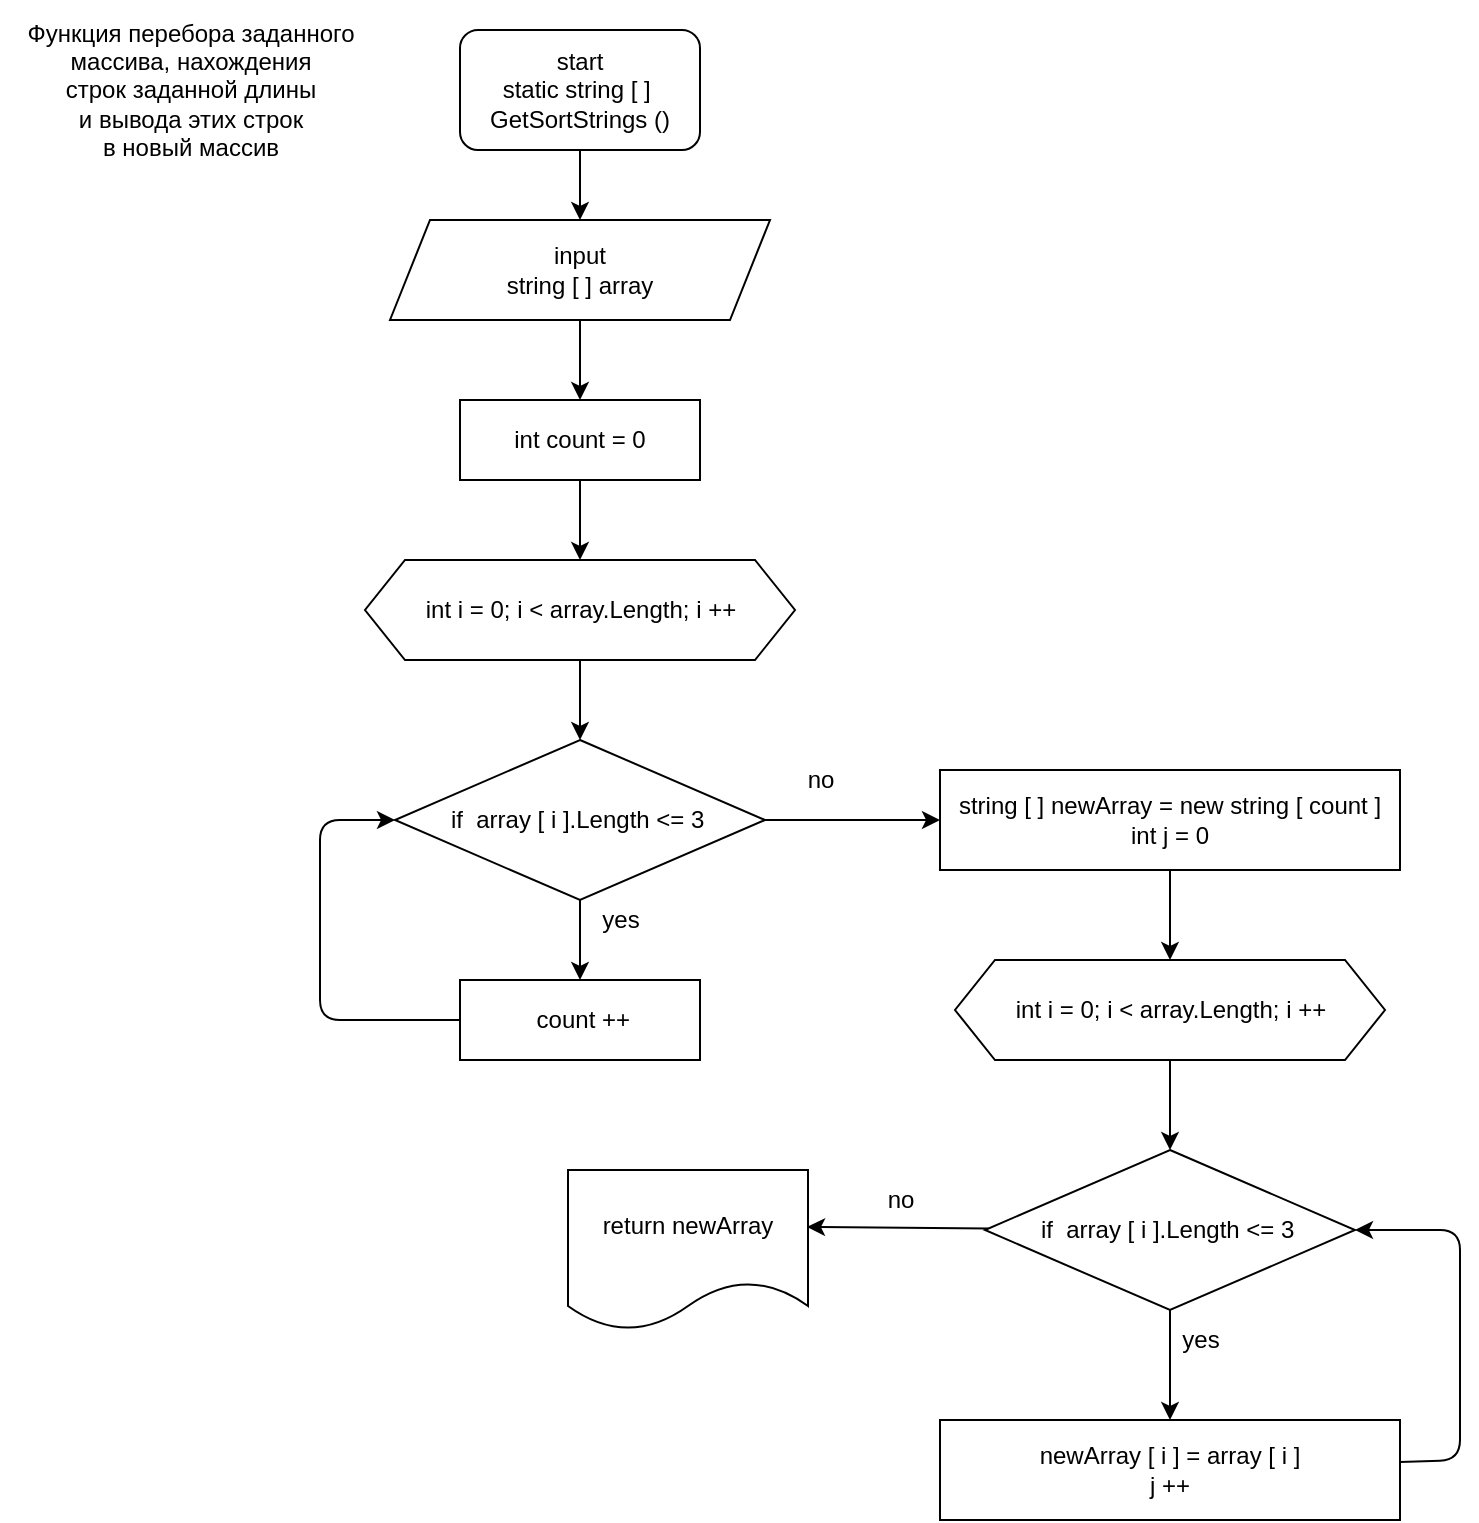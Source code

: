 <mxfile>
    <diagram id="wrUcA9044UcFDJjwLoZ2" name="Page-1">
        <mxGraphModel dx="768" dy="308" grid="1" gridSize="10" guides="1" tooltips="1" connect="1" arrows="1" fold="1" page="1" pageScale="1" pageWidth="827" pageHeight="1169" math="0" shadow="0">
            <root>
                <mxCell id="0"/>
                <mxCell id="1" parent="0"/>
                <mxCell id="2" value="Функция перебора заданного&lt;br&gt;массива, нахождения&lt;br&gt;строк заданной длины&lt;br&gt;и вывода этих строк&lt;br&gt;в новый массив&lt;br&gt;" style="text;html=1;align=center;verticalAlign=middle;resizable=0;points=[];autosize=1;strokeColor=none;fillColor=none;" vertex="1" parent="1">
                    <mxGeometry x="10" y="10" width="190" height="90" as="geometry"/>
                </mxCell>
                <mxCell id="8" style="edgeStyle=none;html=1;entryX=0.5;entryY=0;entryDx=0;entryDy=0;" edge="1" parent="1" source="3" target="4">
                    <mxGeometry relative="1" as="geometry"/>
                </mxCell>
                <mxCell id="3" value="start&lt;br&gt;static string [ ]&amp;nbsp;&lt;br&gt;GetSortStrings ()" style="rounded=1;whiteSpace=wrap;html=1;" vertex="1" parent="1">
                    <mxGeometry x="240" y="25" width="120" height="60" as="geometry"/>
                </mxCell>
                <mxCell id="9" style="edgeStyle=none;html=1;entryX=0.5;entryY=0;entryDx=0;entryDy=0;" edge="1" parent="1" source="4" target="5">
                    <mxGeometry relative="1" as="geometry"/>
                </mxCell>
                <mxCell id="4" value="input&lt;br&gt;string [ ] array" style="shape=parallelogram;perimeter=parallelogramPerimeter;whiteSpace=wrap;html=1;fixedSize=1;" vertex="1" parent="1">
                    <mxGeometry x="205" y="120" width="190" height="50" as="geometry"/>
                </mxCell>
                <mxCell id="10" style="edgeStyle=none;html=1;entryX=0.5;entryY=0;entryDx=0;entryDy=0;" edge="1" parent="1" source="5" target="6">
                    <mxGeometry relative="1" as="geometry"/>
                </mxCell>
                <mxCell id="5" value="int count = 0" style="rounded=0;whiteSpace=wrap;html=1;" vertex="1" parent="1">
                    <mxGeometry x="240" y="210" width="120" height="40" as="geometry"/>
                </mxCell>
                <mxCell id="11" style="edgeStyle=none;html=1;entryX=0.5;entryY=0;entryDx=0;entryDy=0;" edge="1" parent="1" source="6" target="7">
                    <mxGeometry relative="1" as="geometry"/>
                </mxCell>
                <mxCell id="6" value="int i = 0; i &amp;lt; array.Length; i ++" style="shape=hexagon;perimeter=hexagonPerimeter2;whiteSpace=wrap;html=1;fixedSize=1;" vertex="1" parent="1">
                    <mxGeometry x="192.5" y="290" width="215" height="50" as="geometry"/>
                </mxCell>
                <mxCell id="14" style="edgeStyle=none;html=1;entryX=0.5;entryY=0;entryDx=0;entryDy=0;" edge="1" parent="1" source="7" target="12">
                    <mxGeometry relative="1" as="geometry"/>
                </mxCell>
                <mxCell id="17" style="edgeStyle=none;html=1;entryX=0;entryY=0.5;entryDx=0;entryDy=0;" edge="1" parent="1" source="7" target="16">
                    <mxGeometry relative="1" as="geometry"/>
                </mxCell>
                <mxCell id="7" value="if&amp;nbsp; array [ i ].Length &amp;lt;= 3&amp;nbsp;" style="rhombus;whiteSpace=wrap;html=1;" vertex="1" parent="1">
                    <mxGeometry x="207.5" y="380" width="185" height="80" as="geometry"/>
                </mxCell>
                <mxCell id="13" style="edgeStyle=none;html=1;entryX=0;entryY=0.5;entryDx=0;entryDy=0;" edge="1" parent="1" source="12" target="7">
                    <mxGeometry relative="1" as="geometry">
                        <mxPoint x="150" y="410" as="targetPoint"/>
                        <Array as="points">
                            <mxPoint x="170" y="520"/>
                            <mxPoint x="170" y="420"/>
                        </Array>
                    </mxGeometry>
                </mxCell>
                <mxCell id="12" value="&amp;nbsp;count ++" style="rounded=0;whiteSpace=wrap;html=1;" vertex="1" parent="1">
                    <mxGeometry x="240" y="500" width="120" height="40" as="geometry"/>
                </mxCell>
                <mxCell id="15" value="yes" style="text;html=1;align=center;verticalAlign=middle;resizable=0;points=[];autosize=1;strokeColor=none;fillColor=none;" vertex="1" parent="1">
                    <mxGeometry x="300" y="455" width="40" height="30" as="geometry"/>
                </mxCell>
                <mxCell id="20" style="edgeStyle=none;html=1;entryX=0.5;entryY=0;entryDx=0;entryDy=0;" edge="1" parent="1" source="16" target="19">
                    <mxGeometry relative="1" as="geometry"/>
                </mxCell>
                <mxCell id="16" value="string [ ] newArray = new string [ count ]&lt;br&gt;int j = 0" style="rounded=0;whiteSpace=wrap;html=1;" vertex="1" parent="1">
                    <mxGeometry x="480" y="395" width="230" height="50" as="geometry"/>
                </mxCell>
                <mxCell id="18" value="no" style="text;html=1;align=center;verticalAlign=middle;resizable=0;points=[];autosize=1;strokeColor=none;fillColor=none;" vertex="1" parent="1">
                    <mxGeometry x="400" y="385" width="40" height="30" as="geometry"/>
                </mxCell>
                <mxCell id="23" style="edgeStyle=none;html=1;entryX=0.5;entryY=0;entryDx=0;entryDy=0;" edge="1" parent="1" source="19" target="21">
                    <mxGeometry relative="1" as="geometry"/>
                </mxCell>
                <mxCell id="19" value="int i = 0; i &amp;lt; array.Length; i ++" style="shape=hexagon;perimeter=hexagonPerimeter2;whiteSpace=wrap;html=1;fixedSize=1;" vertex="1" parent="1">
                    <mxGeometry x="487.5" y="490" width="215" height="50" as="geometry"/>
                </mxCell>
                <mxCell id="24" style="edgeStyle=none;html=1;entryX=0.5;entryY=0;entryDx=0;entryDy=0;" edge="1" parent="1" source="21" target="22">
                    <mxGeometry relative="1" as="geometry"/>
                </mxCell>
                <mxCell id="28" style="edgeStyle=none;html=1;entryX=0.996;entryY=0.356;entryDx=0;entryDy=0;entryPerimeter=0;" edge="1" parent="1" source="21" target="27">
                    <mxGeometry relative="1" as="geometry"/>
                </mxCell>
                <mxCell id="21" value="if&amp;nbsp; array [ i ].Length &amp;lt;= 3&amp;nbsp;" style="rhombus;whiteSpace=wrap;html=1;" vertex="1" parent="1">
                    <mxGeometry x="502.5" y="585" width="185" height="80" as="geometry"/>
                </mxCell>
                <mxCell id="25" style="edgeStyle=none;html=1;entryX=1;entryY=0.5;entryDx=0;entryDy=0;" edge="1" parent="1" source="22" target="21">
                    <mxGeometry relative="1" as="geometry">
                        <mxPoint x="770" y="570" as="targetPoint"/>
                        <Array as="points">
                            <mxPoint x="740" y="740"/>
                            <mxPoint x="740" y="625"/>
                        </Array>
                    </mxGeometry>
                </mxCell>
                <mxCell id="22" value="newArray [ i ] = array [ i ]&lt;br&gt;&amp;nbsp;j ++&amp;nbsp;" style="rounded=0;whiteSpace=wrap;html=1;" vertex="1" parent="1">
                    <mxGeometry x="480" y="720" width="230" height="50" as="geometry"/>
                </mxCell>
                <mxCell id="26" value="yes" style="text;html=1;align=center;verticalAlign=middle;resizable=0;points=[];autosize=1;strokeColor=none;fillColor=none;" vertex="1" parent="1">
                    <mxGeometry x="590" y="665" width="40" height="30" as="geometry"/>
                </mxCell>
                <mxCell id="27" value="return newArray" style="shape=document;whiteSpace=wrap;html=1;boundedLbl=1;" vertex="1" parent="1">
                    <mxGeometry x="294" y="595" width="120" height="80" as="geometry"/>
                </mxCell>
                <mxCell id="29" value="no" style="text;html=1;align=center;verticalAlign=middle;resizable=0;points=[];autosize=1;strokeColor=none;fillColor=none;" vertex="1" parent="1">
                    <mxGeometry x="440" y="595" width="40" height="30" as="geometry"/>
                </mxCell>
            </root>
        </mxGraphModel>
    </diagram>
</mxfile>